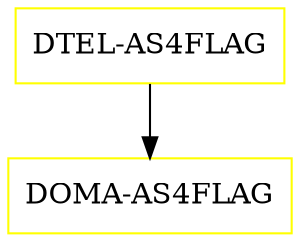 digraph G {
  "DTEL-AS4FLAG" [shape=box,color=yellow];
  "DOMA-AS4FLAG" [shape=box,color=yellow,URL="./DOMA_AS4FLAG.html"];
  "DTEL-AS4FLAG" -> "DOMA-AS4FLAG";
}
